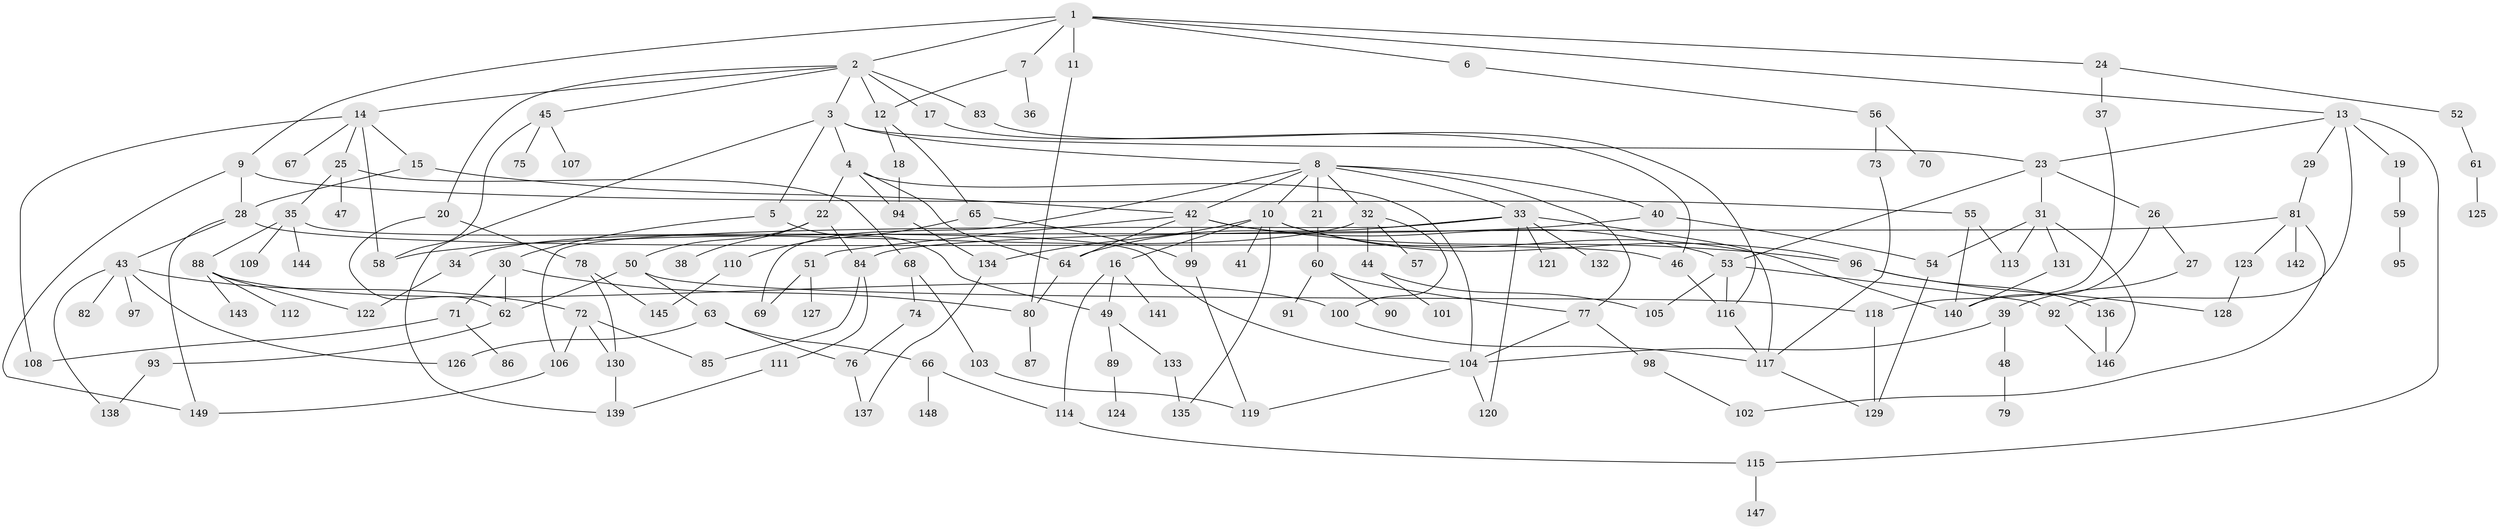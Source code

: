 // Generated by graph-tools (version 1.1) at 2025/49/03/09/25 03:49:17]
// undirected, 149 vertices, 213 edges
graph export_dot {
graph [start="1"]
  node [color=gray90,style=filled];
  1;
  2;
  3;
  4;
  5;
  6;
  7;
  8;
  9;
  10;
  11;
  12;
  13;
  14;
  15;
  16;
  17;
  18;
  19;
  20;
  21;
  22;
  23;
  24;
  25;
  26;
  27;
  28;
  29;
  30;
  31;
  32;
  33;
  34;
  35;
  36;
  37;
  38;
  39;
  40;
  41;
  42;
  43;
  44;
  45;
  46;
  47;
  48;
  49;
  50;
  51;
  52;
  53;
  54;
  55;
  56;
  57;
  58;
  59;
  60;
  61;
  62;
  63;
  64;
  65;
  66;
  67;
  68;
  69;
  70;
  71;
  72;
  73;
  74;
  75;
  76;
  77;
  78;
  79;
  80;
  81;
  82;
  83;
  84;
  85;
  86;
  87;
  88;
  89;
  90;
  91;
  92;
  93;
  94;
  95;
  96;
  97;
  98;
  99;
  100;
  101;
  102;
  103;
  104;
  105;
  106;
  107;
  108;
  109;
  110;
  111;
  112;
  113;
  114;
  115;
  116;
  117;
  118;
  119;
  120;
  121;
  122;
  123;
  124;
  125;
  126;
  127;
  128;
  129;
  130;
  131;
  132;
  133;
  134;
  135;
  136;
  137;
  138;
  139;
  140;
  141;
  142;
  143;
  144;
  145;
  146;
  147;
  148;
  149;
  1 -- 2;
  1 -- 6;
  1 -- 7;
  1 -- 9;
  1 -- 11;
  1 -- 13;
  1 -- 24;
  2 -- 3;
  2 -- 14;
  2 -- 17;
  2 -- 20;
  2 -- 45;
  2 -- 83;
  2 -- 12;
  3 -- 4;
  3 -- 5;
  3 -- 8;
  3 -- 23;
  3 -- 139;
  4 -- 22;
  4 -- 94;
  4 -- 104;
  4 -- 64;
  5 -- 30;
  5 -- 49;
  6 -- 56;
  7 -- 12;
  7 -- 36;
  8 -- 10;
  8 -- 21;
  8 -- 32;
  8 -- 33;
  8 -- 40;
  8 -- 42;
  8 -- 69;
  8 -- 77;
  9 -- 28;
  9 -- 55;
  9 -- 149;
  10 -- 16;
  10 -- 41;
  10 -- 140;
  10 -- 135;
  10 -- 134;
  10 -- 96;
  11 -- 80;
  12 -- 18;
  12 -- 65;
  13 -- 19;
  13 -- 29;
  13 -- 115;
  13 -- 23;
  13 -- 92;
  14 -- 15;
  14 -- 25;
  14 -- 58;
  14 -- 67;
  14 -- 108;
  15 -- 28;
  15 -- 42;
  16 -- 141;
  16 -- 114;
  16 -- 49;
  17 -- 46;
  18 -- 94;
  19 -- 59;
  20 -- 62;
  20 -- 78;
  21 -- 60;
  22 -- 38;
  22 -- 50;
  22 -- 84;
  23 -- 26;
  23 -- 31;
  23 -- 53;
  24 -- 37;
  24 -- 52;
  25 -- 35;
  25 -- 47;
  25 -- 68;
  26 -- 27;
  26 -- 140;
  27 -- 39;
  28 -- 43;
  28 -- 46;
  28 -- 149;
  29 -- 81;
  30 -- 71;
  30 -- 80;
  30 -- 62;
  31 -- 131;
  31 -- 54;
  31 -- 113;
  31 -- 146;
  32 -- 34;
  32 -- 44;
  32 -- 57;
  32 -- 100;
  33 -- 106;
  33 -- 117;
  33 -- 120;
  33 -- 121;
  33 -- 132;
  33 -- 64;
  34 -- 122;
  35 -- 88;
  35 -- 109;
  35 -- 144;
  35 -- 104;
  37 -- 118;
  39 -- 48;
  39 -- 104;
  40 -- 54;
  40 -- 58;
  42 -- 51;
  42 -- 64;
  42 -- 96;
  42 -- 99;
  42 -- 53;
  43 -- 72;
  43 -- 82;
  43 -- 97;
  43 -- 126;
  43 -- 138;
  44 -- 101;
  44 -- 105;
  45 -- 75;
  45 -- 107;
  45 -- 58;
  46 -- 116;
  48 -- 79;
  49 -- 89;
  49 -- 133;
  50 -- 63;
  50 -- 62;
  50 -- 118;
  51 -- 127;
  51 -- 69;
  52 -- 61;
  53 -- 92;
  53 -- 105;
  53 -- 116;
  54 -- 129;
  55 -- 113;
  55 -- 140;
  56 -- 70;
  56 -- 73;
  59 -- 95;
  60 -- 77;
  60 -- 90;
  60 -- 91;
  61 -- 125;
  62 -- 93;
  63 -- 66;
  63 -- 126;
  63 -- 76;
  64 -- 80;
  65 -- 110;
  65 -- 99;
  66 -- 114;
  66 -- 148;
  68 -- 74;
  68 -- 103;
  71 -- 86;
  71 -- 108;
  72 -- 130;
  72 -- 85;
  72 -- 106;
  73 -- 117;
  74 -- 76;
  76 -- 137;
  77 -- 98;
  77 -- 104;
  78 -- 130;
  78 -- 145;
  80 -- 87;
  81 -- 84;
  81 -- 123;
  81 -- 142;
  81 -- 102;
  83 -- 116;
  84 -- 85;
  84 -- 111;
  88 -- 100;
  88 -- 112;
  88 -- 122;
  88 -- 143;
  89 -- 124;
  92 -- 146;
  93 -- 138;
  94 -- 134;
  96 -- 128;
  96 -- 136;
  98 -- 102;
  99 -- 119;
  100 -- 117;
  103 -- 119;
  104 -- 119;
  104 -- 120;
  106 -- 149;
  110 -- 145;
  111 -- 139;
  114 -- 115;
  115 -- 147;
  116 -- 117;
  117 -- 129;
  118 -- 129;
  123 -- 128;
  130 -- 139;
  131 -- 140;
  133 -- 135;
  134 -- 137;
  136 -- 146;
}
